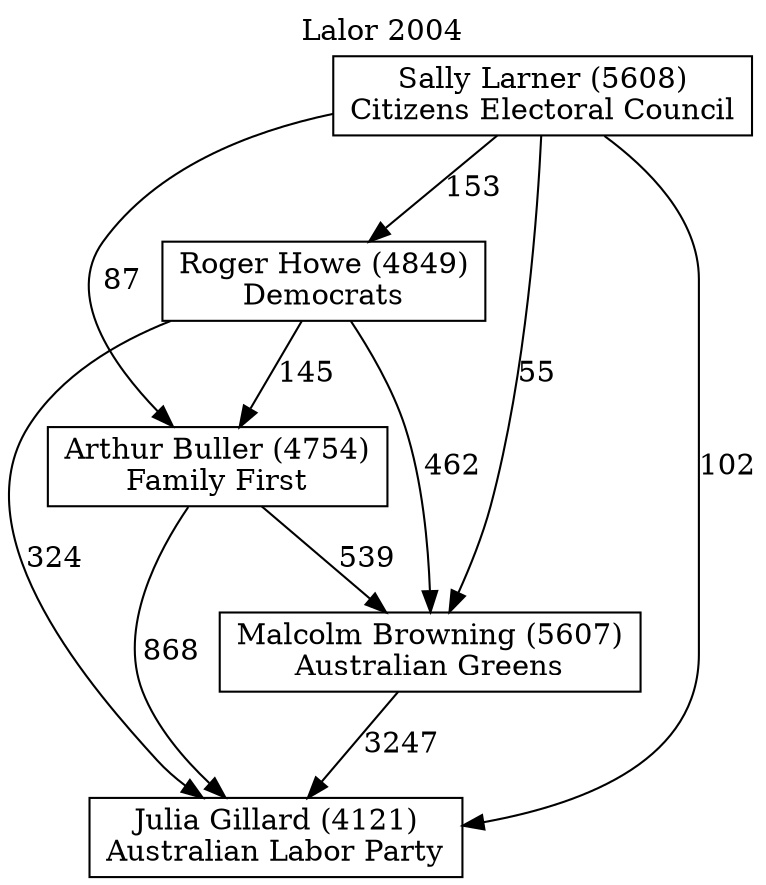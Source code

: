 // House preference flow
digraph "Julia Gillard (4121)_Lalor_2004" {
	graph [label="Lalor 2004" labelloc=t mclimit=10]
	node [shape=box]
	"Arthur Buller (4754)" [label="Arthur Buller (4754)
Family First"]
	"Julia Gillard (4121)" [label="Julia Gillard (4121)
Australian Labor Party"]
	"Malcolm Browning (5607)" [label="Malcolm Browning (5607)
Australian Greens"]
	"Roger Howe (4849)" [label="Roger Howe (4849)
Democrats"]
	"Sally Larner (5608)" [label="Sally Larner (5608)
Citizens Electoral Council"]
	"Arthur Buller (4754)" -> "Julia Gillard (4121)" [label=868]
	"Arthur Buller (4754)" -> "Malcolm Browning (5607)" [label=539]
	"Malcolm Browning (5607)" -> "Julia Gillard (4121)" [label=3247]
	"Roger Howe (4849)" -> "Arthur Buller (4754)" [label=145]
	"Roger Howe (4849)" -> "Julia Gillard (4121)" [label=324]
	"Roger Howe (4849)" -> "Malcolm Browning (5607)" [label=462]
	"Sally Larner (5608)" -> "Arthur Buller (4754)" [label=87]
	"Sally Larner (5608)" -> "Julia Gillard (4121)" [label=102]
	"Sally Larner (5608)" -> "Malcolm Browning (5607)" [label=55]
	"Sally Larner (5608)" -> "Roger Howe (4849)" [label=153]
}
